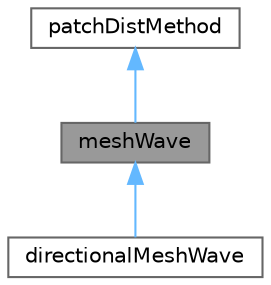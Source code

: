digraph "meshWave"
{
 // LATEX_PDF_SIZE
  bgcolor="transparent";
  edge [fontname=Helvetica,fontsize=10,labelfontname=Helvetica,labelfontsize=10];
  node [fontname=Helvetica,fontsize=10,shape=box,height=0.2,width=0.4];
  Node1 [id="Node000001",label="meshWave",height=0.2,width=0.4,color="gray40", fillcolor="grey60", style="filled", fontcolor="black",tooltip="Fast topological mesh-wave method for calculating the distance to nearest patch for all cells and bou..."];
  Node2 -> Node1 [id="edge1_Node000001_Node000002",dir="back",color="steelblue1",style="solid",tooltip=" "];
  Node2 [id="Node000002",label="patchDistMethod",height=0.2,width=0.4,color="gray40", fillcolor="white", style="filled",URL="$classFoam_1_1patchDistMethod.html",tooltip="Specialisation of patchDist for wall distance calculation."];
  Node1 -> Node3 [id="edge2_Node000001_Node000003",dir="back",color="steelblue1",style="solid",tooltip=" "];
  Node3 [id="Node000003",label="directionalMeshWave",height=0.2,width=0.4,color="gray40", fillcolor="white", style="filled",URL="$classFoam_1_1patchDistMethods_1_1directionalMeshWave.html",tooltip="Variant of meshWave distance-to-patch method."];
}
